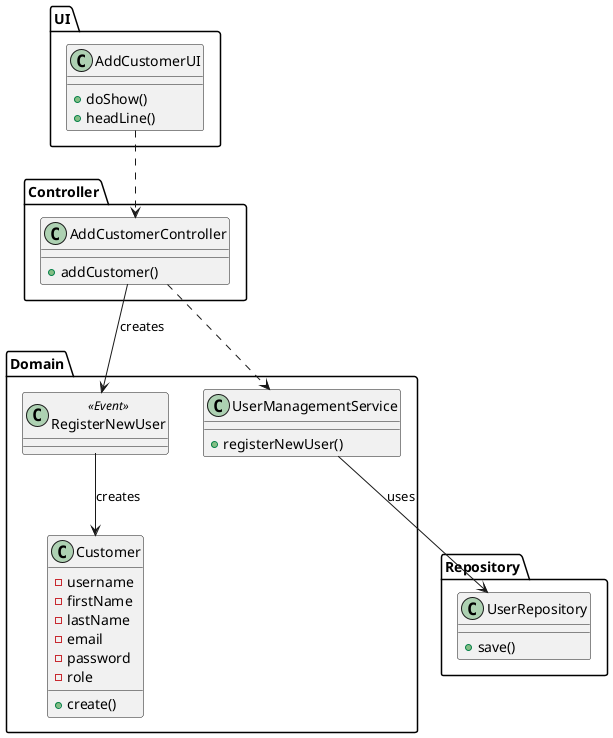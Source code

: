 @startuml

package UI{
    class AddCustomerUI{
    +doShow()
    +headLine()
    }
}

package Controller{
    class AddCustomerController{
    +addCustomer()

    }
}

package Domain{


    class UserManagementService{
    +registerNewUser()
    }



    class Customer{
    -username
    -firstName
    -lastName
    -email
    -password
    -role
    +create()
    }

    class RegisterNewUser<<Event>>{
    }


}

package Repository{
    class UserRepository{
    +save()
    }
}

AddCustomerUI ..> AddCustomerController

AddCustomerController ..> UserManagementService

RegisterNewUser --> Customer: creates
UserManagementService --> UserRepository: uses
AddCustomerController --> RegisterNewUser: creates

@enduml